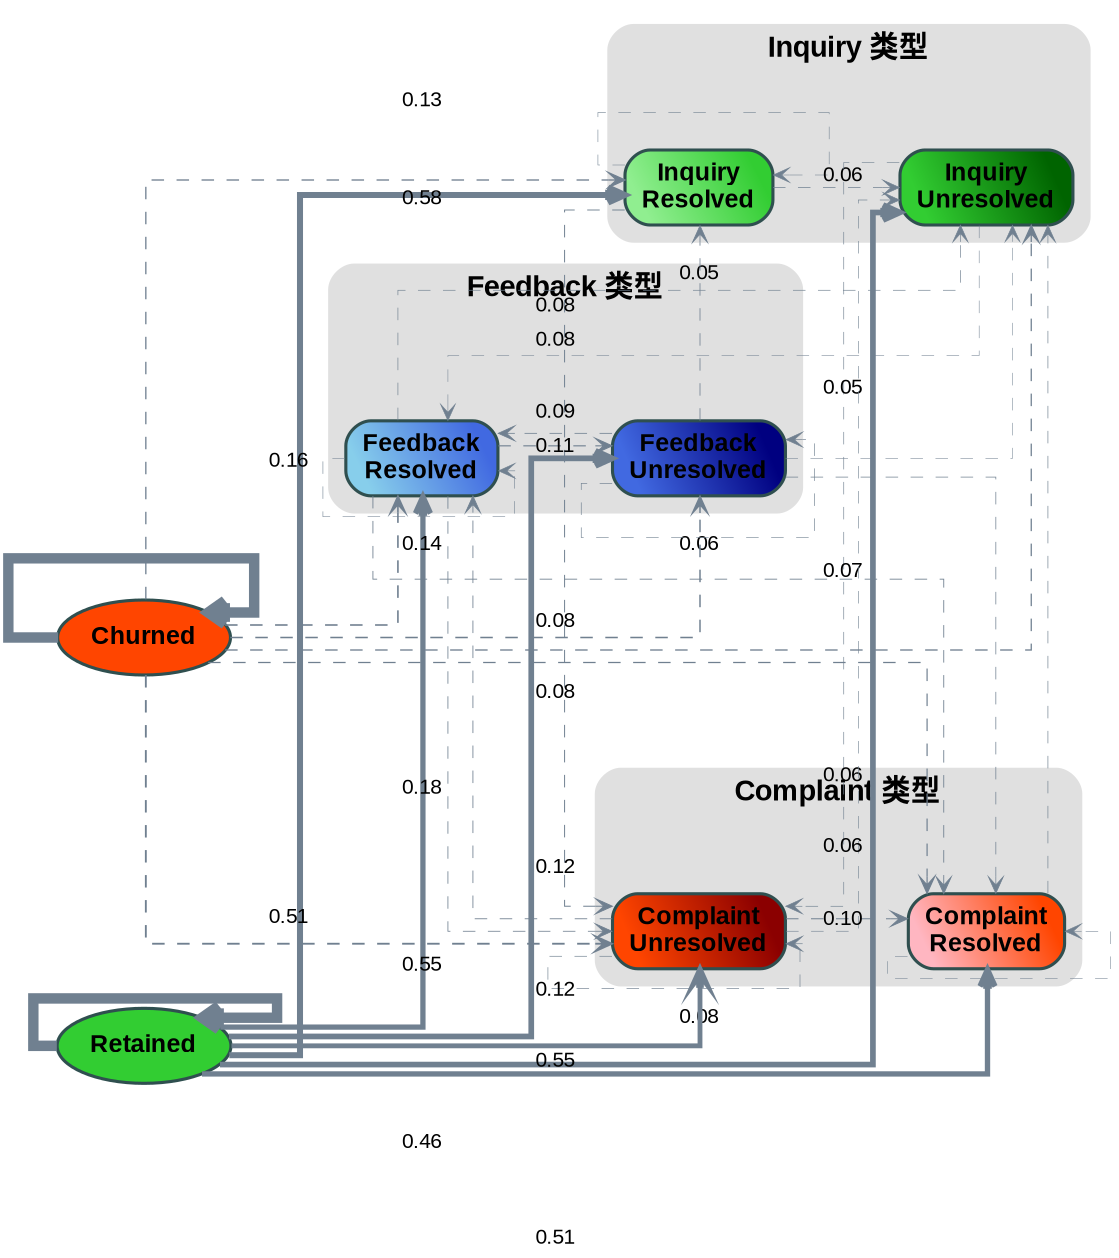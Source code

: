 // State Transition Diagram
digraph {
	bgcolor=white compound=true fontname=Arial rankdir=LR splines=ortho
	subgraph cluster_inquiry {
		bgcolor="#F8F8F8" color="#E0E0E0" fontname="Arial Bold" fontsize=14 label="Inquiry 类型" style="rounded,filled"
		Inquiry_Resolved
		Inquiry_Unresolved
	}
	subgraph cluster_feedback {
		bgcolor="#F8F8F8" color="#E0E0E0" fontname="Arial Bold" fontsize=14 label="Feedback 类型" style="rounded,filled"
		Feedback_Resolved
		Feedback_Unresolved
	}
	subgraph cluster_complaint {
		bgcolor="#F8F8F8" color="#E0E0E0" fontname="Arial Bold" fontsize=14 label="Complaint 类型" style="rounded,filled"
		Complaint_Resolved
		Complaint_Unresolved
	}
	Inquiry_Resolved [label="Inquiry
Resolved" color="#2F4F4F" fillcolor="#90EE90:#32CD32" fontname="Arial Bold" fontsize=12 gradientangle=45 penwidth=1.5 shape=box style="filled,rounded"]
	Inquiry_Unresolved [label="Inquiry
Unresolved" color="#2F4F4F" fillcolor="#32CD32:#006400" fontname="Arial Bold" fontsize=12 gradientangle=45 penwidth=1.5 shape=box style="filled,rounded"]
	Feedback_Resolved [label="Feedback
Resolved" color="#2F4F4F" fillcolor="#87CEEB:#4169E1" fontname="Arial Bold" fontsize=12 gradientangle=45 penwidth=1.5 shape=box style="filled,rounded"]
	Feedback_Unresolved [label="Feedback
Unresolved" color="#2F4F4F" fillcolor="#4169E1:#000080" fontname="Arial Bold" fontsize=12 gradientangle=45 penwidth=1.5 shape=box style="filled,rounded"]
	Complaint_Resolved [label="Complaint
Resolved" color="#2F4F4F" fillcolor="#FFB6C1:#FF4500" fontname="Arial Bold" fontsize=12 gradientangle=45 penwidth=1.5 shape=box style="filled,rounded"]
	Complaint_Unresolved [label="Complaint
Unresolved" color="#2F4F4F" fillcolor="#FF4500:#8B0000" fontname="Arial Bold" fontsize=12 gradientangle=45 penwidth=1.5 shape=box style="filled,rounded"]
	Retained [label=Retained color="#2F4F4F" fillcolor="#32CD32" fontname="Arial Bold" fontsize=12 penwidth=1.5 shape=ellipse style=filled]
	Churned [label=Churned color="#2F4F4F" fillcolor="#FF4500" fontname="Arial Bold" fontsize=12 penwidth=1.5 shape=ellipse style=filled]
	Inquiry_Resolved -> Inquiry_Resolved [label=0.05 arrowhead=vee arrowsize=0.8 color="#708090" fontname=Arial fontsize=10 penwidth=0.2694610778443114 style=dashed]
	Inquiry_Resolved -> Inquiry_Unresolved [label=0.06 arrowhead=vee arrowsize=0.8 color="#708090" fontname=Arial fontsize=10 penwidth=0.3237410071942446 style=dashed]
	Inquiry_Resolved -> Complaint_Unresolved [label=0.09 arrowhead=vee arrowsize=0.8 color="#708090" fontname=Arial fontsize=10 penwidth=0.4748603351955307 style=dashed]
	Inquiry_Unresolved -> Feedback_Resolved [label=0.05 arrowhead=vee arrowsize=0.8 color="#708090" fontname=Arial fontsize=10 penwidth=0.2512562814070352 style=dashed]
	Inquiry_Unresolved -> Complaint_Unresolved [label=0.06 arrowhead=vee arrowsize=0.8 color="#708090" fontname=Arial fontsize=10 penwidth=0.30726256983240224 style=dashed]
	Feedback_Resolved -> Inquiry_Unresolved [label=0.06 arrowhead=vee arrowsize=0.8 color="#708090" fontname=Arial fontsize=10 penwidth=0.3237410071942446 style=dashed]
	Feedback_Resolved -> Feedback_Resolved [label=0.06 arrowhead=vee arrowsize=0.8 color="#708090" fontname=Arial fontsize=10 penwidth=0.2763819095477387 style=dashed]
	Feedback_Resolved -> Feedback_Unresolved [label=0.11 arrowhead=vee arrowsize=0.8 color="#708090" fontname=Arial fontsize=10 penwidth=0.5279503105590062 style=dashed]
	Feedback_Resolved -> Complaint_Resolved [label=0.08 arrowhead=vee arrowsize=0.8 color="#708090" fontname=Arial fontsize=10 penwidth=0.41666666666666663 style=dashed]
	Feedback_Resolved -> Complaint_Unresolved [label=0.08 arrowhead=vee arrowsize=0.8 color="#708090" fontname=Arial fontsize=10 penwidth=0.3910614525139665 style=dashed]
	Feedback_Unresolved -> Inquiry_Resolved [label=0.08 arrowhead=vee arrowsize=0.8 color="#708090" fontname=Arial fontsize=10 penwidth=0.38922155688622756 style=dashed]
	Feedback_Unresolved -> Inquiry_Unresolved [label=0.05 arrowhead=vee arrowsize=0.8 color="#708090" fontname=Arial fontsize=10 penwidth=0.2517985611510791 style=dashed]
	Feedback_Unresolved -> Feedback_Resolved [label=0.08 arrowhead=vee arrowsize=0.8 color="#708090" fontname=Arial fontsize=10 penwidth=0.37688442211055273 style=dashed]
	Feedback_Unresolved -> Feedback_Unresolved [label=0.06 arrowhead=vee arrowsize=0.8 color="#708090" fontname=Arial fontsize=10 penwidth=0.3105590062111801 style=dashed]
	Feedback_Unresolved -> Complaint_Resolved [label=0.07 arrowhead=vee arrowsize=0.8 color="#708090" fontname=Arial fontsize=10 penwidth=0.35256410256410253 style=dashed]
	Complaint_Resolved -> Inquiry_Unresolved [label=0.06 arrowhead=vee arrowsize=0.8 color="#708090" fontname=Arial fontsize=10 penwidth=0.3237410071942446 style=dashed]
	Complaint_Resolved -> Complaint_Resolved [label=0.05 arrowhead=vee arrowsize=0.8 color="#708090" fontname=Arial fontsize=10 penwidth=0.2564102564102564 style=dashed]
	Complaint_Unresolved -> Inquiry_Unresolved [label=0.06 arrowhead=vee arrowsize=0.8 color="#708090" fontname=Arial fontsize=10 penwidth=0.28776978417266186 style=dashed]
	Complaint_Unresolved -> Feedback_Resolved [label=0.08 arrowhead=vee arrowsize=0.8 color="#708090" fontname=Arial fontsize=10 penwidth=0.4020100502512563 style=dashed]
	Complaint_Unresolved -> Complaint_Resolved [label=0.10 arrowhead=vee arrowsize=0.8 color="#708090" fontname=Arial fontsize=10 penwidth=0.4807692307692308 style=dashed]
	Complaint_Unresolved -> Complaint_Unresolved [label=0.06 arrowhead=vee arrowsize=0.8 color="#708090" fontname=Arial fontsize=10 penwidth=0.30726256983240224 style=dashed]
	Retained -> Inquiry_Resolved [label=0.58 arrowhead=vee arrowsize=0.8 color="#708090" fontname=Arial fontsize=10 penwidth=2.904191616766467 style=solid]
	Retained -> Inquiry_Unresolved [label=0.55 arrowhead=vee arrowsize=0.8 color="#708090" fontname=Arial fontsize=10 penwidth=2.733812949640288 style=solid]
	Retained -> Feedback_Resolved [label=0.51 arrowhead=vee arrowsize=0.8 color="#708090" fontname=Arial fontsize=10 penwidth=2.537688442211055 style=solid]
	Retained -> Feedback_Unresolved [label=0.55 arrowhead=vee arrowsize=0.8 color="#708090" fontname=Arial fontsize=10 penwidth=2.7329192546583854 style=solid]
	Retained -> Complaint_Resolved [label=0.51 arrowhead=vee arrowsize=0.8 color="#708090" fontname=Arial fontsize=10 penwidth=2.564102564102564 style=solid]
	Retained -> Complaint_Unresolved [label=0.46 arrowhead=vee arrowsize=0.8 color="#708090" fontname=Arial fontsize=10 penwidth=2.3184357541899443 style=solid]
	Retained -> Retained [label=1.00 arrowhead=vee arrowsize=0.8 color="#708090" fontname=Arial fontsize=10 penwidth=5.0 style=solid]
	Churned -> Inquiry_Resolved [label=0.13 arrowhead=vee arrowsize=0.8 color="#708090" fontname=Arial fontsize=10 penwidth=0.6287425149700598 style=dashed]
	Churned -> Inquiry_Unresolved [label=0.12 arrowhead=vee arrowsize=0.8 color="#708090" fontname=Arial fontsize=10 penwidth=0.6115107913669064 style=dashed]
	Churned -> Feedback_Resolved [label=0.16 arrowhead=vee arrowsize=0.8 color="#708090" fontname=Arial fontsize=10 penwidth=0.7788944723618091 style=dashed]
	Churned -> Feedback_Unresolved [label=0.14 arrowhead=vee arrowsize=0.8 color="#708090" fontname=Arial fontsize=10 penwidth=0.7142857142857142 style=dashed]
	Churned -> Complaint_Resolved [label=0.12 arrowhead=vee arrowsize=0.8 color="#708090" fontname=Arial fontsize=10 penwidth=0.576923076923077 style=dashed]
	Churned -> Complaint_Unresolved [label=0.18 arrowhead=vee arrowsize=0.8 color="#708090" fontname=Arial fontsize=10 penwidth=0.893854748603352 style=dashed]
	Churned -> Churned [label=1.00 arrowhead=vee arrowsize=0.8 color="#708090" fontname=Arial fontsize=10 penwidth=5.0 style=solid]
}
